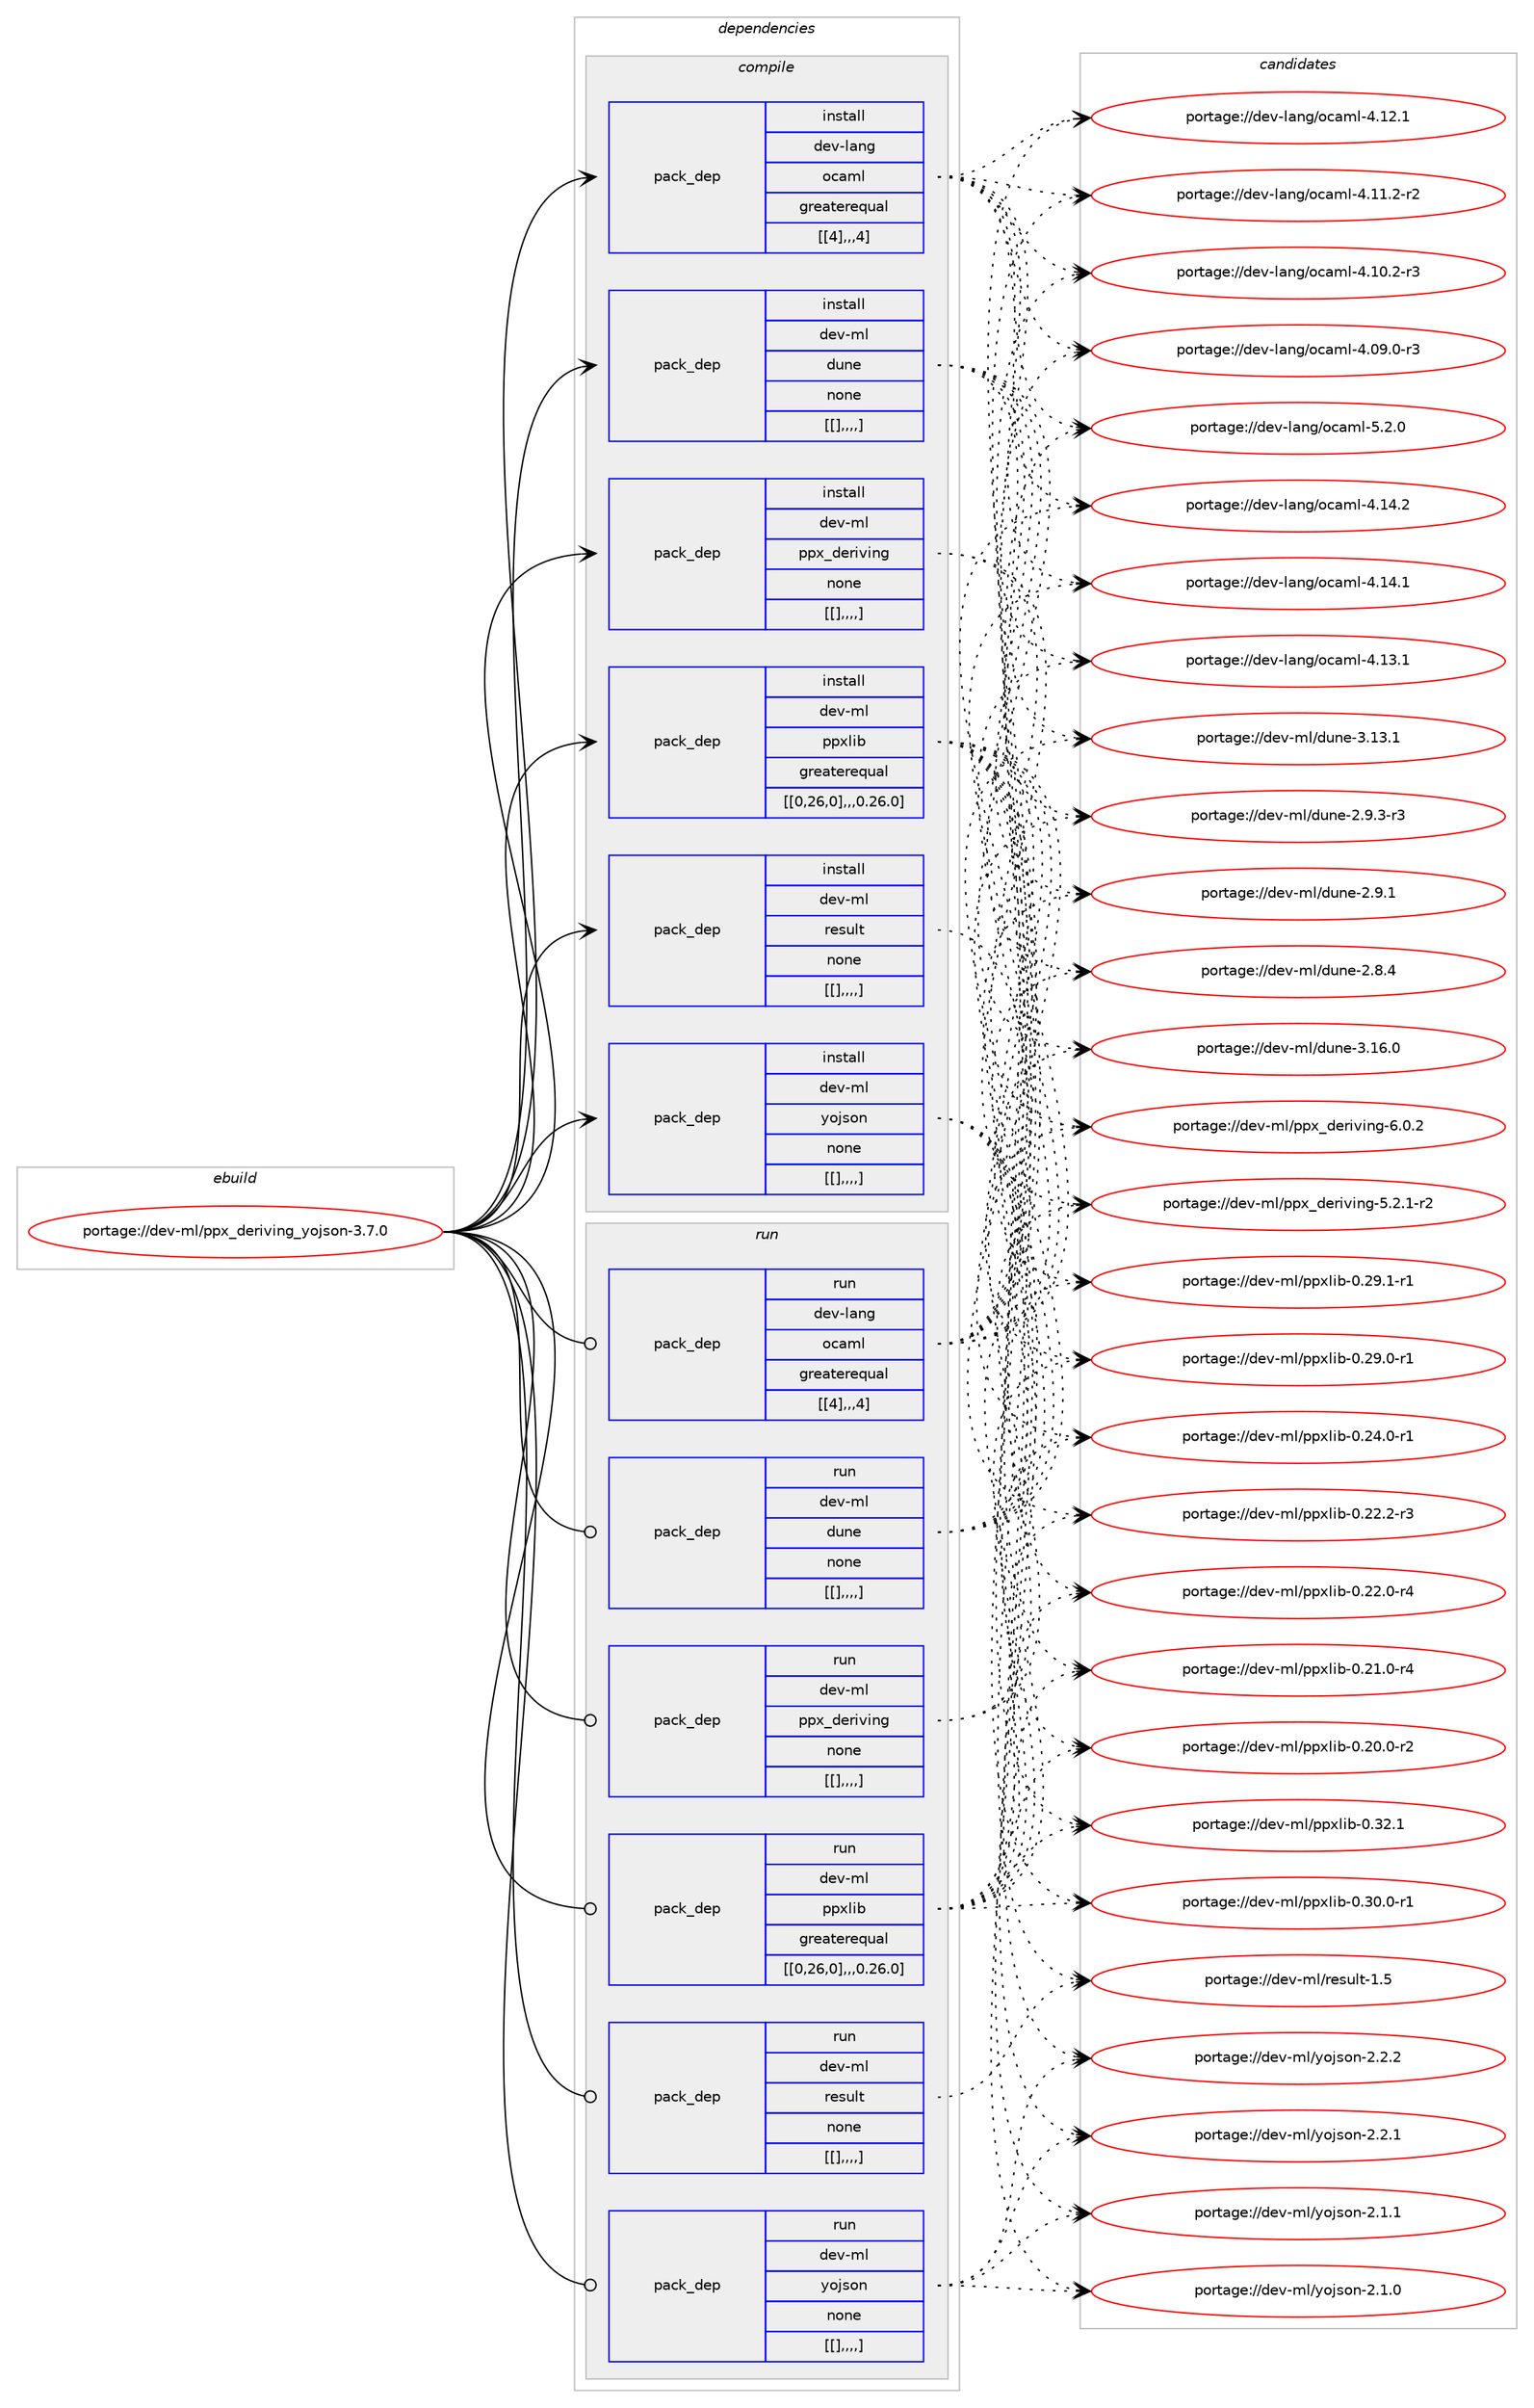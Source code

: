 digraph prolog {

# *************
# Graph options
# *************

newrank=true;
concentrate=true;
compound=true;
graph [rankdir=LR,fontname=Helvetica,fontsize=10,ranksep=1.5];#, ranksep=2.5, nodesep=0.2];
edge  [arrowhead=vee];
node  [fontname=Helvetica,fontsize=10];

# **********
# The ebuild
# **********

subgraph cluster_leftcol {
color=gray;
label=<<i>ebuild</i>>;
id [label="portage://dev-ml/ppx_deriving_yojson-3.7.0", color=red, width=4, href="../dev-ml/ppx_deriving_yojson-3.7.0.svg"];
}

# ****************
# The dependencies
# ****************

subgraph cluster_midcol {
color=gray;
label=<<i>dependencies</i>>;
subgraph cluster_compile {
fillcolor="#eeeeee";
style=filled;
label=<<i>compile</i>>;
subgraph pack92078 {
dependency124021 [label=<<TABLE BORDER="0" CELLBORDER="1" CELLSPACING="0" CELLPADDING="4" WIDTH="220"><TR><TD ROWSPAN="6" CELLPADDING="30">pack_dep</TD></TR><TR><TD WIDTH="110">install</TD></TR><TR><TD>dev-lang</TD></TR><TR><TD>ocaml</TD></TR><TR><TD>greaterequal</TD></TR><TR><TD>[[4],,,4]</TD></TR></TABLE>>, shape=none, color=blue];
}
id:e -> dependency124021:w [weight=20,style="solid",arrowhead="vee"];
subgraph pack92079 {
dependency124022 [label=<<TABLE BORDER="0" CELLBORDER="1" CELLSPACING="0" CELLPADDING="4" WIDTH="220"><TR><TD ROWSPAN="6" CELLPADDING="30">pack_dep</TD></TR><TR><TD WIDTH="110">install</TD></TR><TR><TD>dev-ml</TD></TR><TR><TD>dune</TD></TR><TR><TD>none</TD></TR><TR><TD>[[],,,,]</TD></TR></TABLE>>, shape=none, color=blue];
}
id:e -> dependency124022:w [weight=20,style="solid",arrowhead="vee"];
subgraph pack92080 {
dependency124023 [label=<<TABLE BORDER="0" CELLBORDER="1" CELLSPACING="0" CELLPADDING="4" WIDTH="220"><TR><TD ROWSPAN="6" CELLPADDING="30">pack_dep</TD></TR><TR><TD WIDTH="110">install</TD></TR><TR><TD>dev-ml</TD></TR><TR><TD>ppx_deriving</TD></TR><TR><TD>none</TD></TR><TR><TD>[[],,,,]</TD></TR></TABLE>>, shape=none, color=blue];
}
id:e -> dependency124023:w [weight=20,style="solid",arrowhead="vee"];
subgraph pack92081 {
dependency124024 [label=<<TABLE BORDER="0" CELLBORDER="1" CELLSPACING="0" CELLPADDING="4" WIDTH="220"><TR><TD ROWSPAN="6" CELLPADDING="30">pack_dep</TD></TR><TR><TD WIDTH="110">install</TD></TR><TR><TD>dev-ml</TD></TR><TR><TD>ppxlib</TD></TR><TR><TD>greaterequal</TD></TR><TR><TD>[[0,26,0],,,0.26.0]</TD></TR></TABLE>>, shape=none, color=blue];
}
id:e -> dependency124024:w [weight=20,style="solid",arrowhead="vee"];
subgraph pack92082 {
dependency124025 [label=<<TABLE BORDER="0" CELLBORDER="1" CELLSPACING="0" CELLPADDING="4" WIDTH="220"><TR><TD ROWSPAN="6" CELLPADDING="30">pack_dep</TD></TR><TR><TD WIDTH="110">install</TD></TR><TR><TD>dev-ml</TD></TR><TR><TD>result</TD></TR><TR><TD>none</TD></TR><TR><TD>[[],,,,]</TD></TR></TABLE>>, shape=none, color=blue];
}
id:e -> dependency124025:w [weight=20,style="solid",arrowhead="vee"];
subgraph pack92083 {
dependency124026 [label=<<TABLE BORDER="0" CELLBORDER="1" CELLSPACING="0" CELLPADDING="4" WIDTH="220"><TR><TD ROWSPAN="6" CELLPADDING="30">pack_dep</TD></TR><TR><TD WIDTH="110">install</TD></TR><TR><TD>dev-ml</TD></TR><TR><TD>yojson</TD></TR><TR><TD>none</TD></TR><TR><TD>[[],,,,]</TD></TR></TABLE>>, shape=none, color=blue];
}
id:e -> dependency124026:w [weight=20,style="solid",arrowhead="vee"];
}
subgraph cluster_compileandrun {
fillcolor="#eeeeee";
style=filled;
label=<<i>compile and run</i>>;
}
subgraph cluster_run {
fillcolor="#eeeeee";
style=filled;
label=<<i>run</i>>;
subgraph pack92084 {
dependency124027 [label=<<TABLE BORDER="0" CELLBORDER="1" CELLSPACING="0" CELLPADDING="4" WIDTH="220"><TR><TD ROWSPAN="6" CELLPADDING="30">pack_dep</TD></TR><TR><TD WIDTH="110">run</TD></TR><TR><TD>dev-lang</TD></TR><TR><TD>ocaml</TD></TR><TR><TD>greaterequal</TD></TR><TR><TD>[[4],,,4]</TD></TR></TABLE>>, shape=none, color=blue];
}
id:e -> dependency124027:w [weight=20,style="solid",arrowhead="odot"];
subgraph pack92085 {
dependency124028 [label=<<TABLE BORDER="0" CELLBORDER="1" CELLSPACING="0" CELLPADDING="4" WIDTH="220"><TR><TD ROWSPAN="6" CELLPADDING="30">pack_dep</TD></TR><TR><TD WIDTH="110">run</TD></TR><TR><TD>dev-ml</TD></TR><TR><TD>dune</TD></TR><TR><TD>none</TD></TR><TR><TD>[[],,,,]</TD></TR></TABLE>>, shape=none, color=blue];
}
id:e -> dependency124028:w [weight=20,style="solid",arrowhead="odot"];
subgraph pack92086 {
dependency124029 [label=<<TABLE BORDER="0" CELLBORDER="1" CELLSPACING="0" CELLPADDING="4" WIDTH="220"><TR><TD ROWSPAN="6" CELLPADDING="30">pack_dep</TD></TR><TR><TD WIDTH="110">run</TD></TR><TR><TD>dev-ml</TD></TR><TR><TD>ppx_deriving</TD></TR><TR><TD>none</TD></TR><TR><TD>[[],,,,]</TD></TR></TABLE>>, shape=none, color=blue];
}
id:e -> dependency124029:w [weight=20,style="solid",arrowhead="odot"];
subgraph pack92087 {
dependency124030 [label=<<TABLE BORDER="0" CELLBORDER="1" CELLSPACING="0" CELLPADDING="4" WIDTH="220"><TR><TD ROWSPAN="6" CELLPADDING="30">pack_dep</TD></TR><TR><TD WIDTH="110">run</TD></TR><TR><TD>dev-ml</TD></TR><TR><TD>ppxlib</TD></TR><TR><TD>greaterequal</TD></TR><TR><TD>[[0,26,0],,,0.26.0]</TD></TR></TABLE>>, shape=none, color=blue];
}
id:e -> dependency124030:w [weight=20,style="solid",arrowhead="odot"];
subgraph pack92088 {
dependency124031 [label=<<TABLE BORDER="0" CELLBORDER="1" CELLSPACING="0" CELLPADDING="4" WIDTH="220"><TR><TD ROWSPAN="6" CELLPADDING="30">pack_dep</TD></TR><TR><TD WIDTH="110">run</TD></TR><TR><TD>dev-ml</TD></TR><TR><TD>result</TD></TR><TR><TD>none</TD></TR><TR><TD>[[],,,,]</TD></TR></TABLE>>, shape=none, color=blue];
}
id:e -> dependency124031:w [weight=20,style="solid",arrowhead="odot"];
subgraph pack92089 {
dependency124032 [label=<<TABLE BORDER="0" CELLBORDER="1" CELLSPACING="0" CELLPADDING="4" WIDTH="220"><TR><TD ROWSPAN="6" CELLPADDING="30">pack_dep</TD></TR><TR><TD WIDTH="110">run</TD></TR><TR><TD>dev-ml</TD></TR><TR><TD>yojson</TD></TR><TR><TD>none</TD></TR><TR><TD>[[],,,,]</TD></TR></TABLE>>, shape=none, color=blue];
}
id:e -> dependency124032:w [weight=20,style="solid",arrowhead="odot"];
}
}

# **************
# The candidates
# **************

subgraph cluster_choices {
rank=same;
color=gray;
label=<<i>candidates</i>>;

subgraph choice92078 {
color=black;
nodesep=1;
choice1001011184510897110103471119997109108455346504648 [label="portage://dev-lang/ocaml-5.2.0", color=red, width=4,href="../dev-lang/ocaml-5.2.0.svg"];
choice100101118451089711010347111999710910845524649524650 [label="portage://dev-lang/ocaml-4.14.2", color=red, width=4,href="../dev-lang/ocaml-4.14.2.svg"];
choice100101118451089711010347111999710910845524649524649 [label="portage://dev-lang/ocaml-4.14.1", color=red, width=4,href="../dev-lang/ocaml-4.14.1.svg"];
choice100101118451089711010347111999710910845524649514649 [label="portage://dev-lang/ocaml-4.13.1", color=red, width=4,href="../dev-lang/ocaml-4.13.1.svg"];
choice100101118451089711010347111999710910845524649504649 [label="portage://dev-lang/ocaml-4.12.1", color=red, width=4,href="../dev-lang/ocaml-4.12.1.svg"];
choice1001011184510897110103471119997109108455246494946504511450 [label="portage://dev-lang/ocaml-4.11.2-r2", color=red, width=4,href="../dev-lang/ocaml-4.11.2-r2.svg"];
choice1001011184510897110103471119997109108455246494846504511451 [label="portage://dev-lang/ocaml-4.10.2-r3", color=red, width=4,href="../dev-lang/ocaml-4.10.2-r3.svg"];
choice1001011184510897110103471119997109108455246485746484511451 [label="portage://dev-lang/ocaml-4.09.0-r3", color=red, width=4,href="../dev-lang/ocaml-4.09.0-r3.svg"];
dependency124021:e -> choice1001011184510897110103471119997109108455346504648:w [style=dotted,weight="100"];
dependency124021:e -> choice100101118451089711010347111999710910845524649524650:w [style=dotted,weight="100"];
dependency124021:e -> choice100101118451089711010347111999710910845524649524649:w [style=dotted,weight="100"];
dependency124021:e -> choice100101118451089711010347111999710910845524649514649:w [style=dotted,weight="100"];
dependency124021:e -> choice100101118451089711010347111999710910845524649504649:w [style=dotted,weight="100"];
dependency124021:e -> choice1001011184510897110103471119997109108455246494946504511450:w [style=dotted,weight="100"];
dependency124021:e -> choice1001011184510897110103471119997109108455246494846504511451:w [style=dotted,weight="100"];
dependency124021:e -> choice1001011184510897110103471119997109108455246485746484511451:w [style=dotted,weight="100"];
}
subgraph choice92079 {
color=black;
nodesep=1;
choice100101118451091084710011711010145514649544648 [label="portage://dev-ml/dune-3.16.0", color=red, width=4,href="../dev-ml/dune-3.16.0.svg"];
choice100101118451091084710011711010145514649514649 [label="portage://dev-ml/dune-3.13.1", color=red, width=4,href="../dev-ml/dune-3.13.1.svg"];
choice10010111845109108471001171101014550465746514511451 [label="portage://dev-ml/dune-2.9.3-r3", color=red, width=4,href="../dev-ml/dune-2.9.3-r3.svg"];
choice1001011184510910847100117110101455046574649 [label="portage://dev-ml/dune-2.9.1", color=red, width=4,href="../dev-ml/dune-2.9.1.svg"];
choice1001011184510910847100117110101455046564652 [label="portage://dev-ml/dune-2.8.4", color=red, width=4,href="../dev-ml/dune-2.8.4.svg"];
dependency124022:e -> choice100101118451091084710011711010145514649544648:w [style=dotted,weight="100"];
dependency124022:e -> choice100101118451091084710011711010145514649514649:w [style=dotted,weight="100"];
dependency124022:e -> choice10010111845109108471001171101014550465746514511451:w [style=dotted,weight="100"];
dependency124022:e -> choice1001011184510910847100117110101455046574649:w [style=dotted,weight="100"];
dependency124022:e -> choice1001011184510910847100117110101455046564652:w [style=dotted,weight="100"];
}
subgraph choice92080 {
color=black;
nodesep=1;
choice100101118451091084711211212095100101114105118105110103455446484650 [label="portage://dev-ml/ppx_deriving-6.0.2", color=red, width=4,href="../dev-ml/ppx_deriving-6.0.2.svg"];
choice1001011184510910847112112120951001011141051181051101034553465046494511450 [label="portage://dev-ml/ppx_deriving-5.2.1-r2", color=red, width=4,href="../dev-ml/ppx_deriving-5.2.1-r2.svg"];
dependency124023:e -> choice100101118451091084711211212095100101114105118105110103455446484650:w [style=dotted,weight="100"];
dependency124023:e -> choice1001011184510910847112112120951001011141051181051101034553465046494511450:w [style=dotted,weight="100"];
}
subgraph choice92081 {
color=black;
nodesep=1;
choice10010111845109108471121121201081059845484651504649 [label="portage://dev-ml/ppxlib-0.32.1", color=red, width=4,href="../dev-ml/ppxlib-0.32.1.svg"];
choice100101118451091084711211212010810598454846514846484511449 [label="portage://dev-ml/ppxlib-0.30.0-r1", color=red, width=4,href="../dev-ml/ppxlib-0.30.0-r1.svg"];
choice100101118451091084711211212010810598454846505746494511449 [label="portage://dev-ml/ppxlib-0.29.1-r1", color=red, width=4,href="../dev-ml/ppxlib-0.29.1-r1.svg"];
choice100101118451091084711211212010810598454846505746484511449 [label="portage://dev-ml/ppxlib-0.29.0-r1", color=red, width=4,href="../dev-ml/ppxlib-0.29.0-r1.svg"];
choice100101118451091084711211212010810598454846505246484511449 [label="portage://dev-ml/ppxlib-0.24.0-r1", color=red, width=4,href="../dev-ml/ppxlib-0.24.0-r1.svg"];
choice100101118451091084711211212010810598454846505046504511451 [label="portage://dev-ml/ppxlib-0.22.2-r3", color=red, width=4,href="../dev-ml/ppxlib-0.22.2-r3.svg"];
choice100101118451091084711211212010810598454846505046484511452 [label="portage://dev-ml/ppxlib-0.22.0-r4", color=red, width=4,href="../dev-ml/ppxlib-0.22.0-r4.svg"];
choice100101118451091084711211212010810598454846504946484511452 [label="portage://dev-ml/ppxlib-0.21.0-r4", color=red, width=4,href="../dev-ml/ppxlib-0.21.0-r4.svg"];
choice100101118451091084711211212010810598454846504846484511450 [label="portage://dev-ml/ppxlib-0.20.0-r2", color=red, width=4,href="../dev-ml/ppxlib-0.20.0-r2.svg"];
dependency124024:e -> choice10010111845109108471121121201081059845484651504649:w [style=dotted,weight="100"];
dependency124024:e -> choice100101118451091084711211212010810598454846514846484511449:w [style=dotted,weight="100"];
dependency124024:e -> choice100101118451091084711211212010810598454846505746494511449:w [style=dotted,weight="100"];
dependency124024:e -> choice100101118451091084711211212010810598454846505746484511449:w [style=dotted,weight="100"];
dependency124024:e -> choice100101118451091084711211212010810598454846505246484511449:w [style=dotted,weight="100"];
dependency124024:e -> choice100101118451091084711211212010810598454846505046504511451:w [style=dotted,weight="100"];
dependency124024:e -> choice100101118451091084711211212010810598454846505046484511452:w [style=dotted,weight="100"];
dependency124024:e -> choice100101118451091084711211212010810598454846504946484511452:w [style=dotted,weight="100"];
dependency124024:e -> choice100101118451091084711211212010810598454846504846484511450:w [style=dotted,weight="100"];
}
subgraph choice92082 {
color=black;
nodesep=1;
choice100101118451091084711410111511710811645494653 [label="portage://dev-ml/result-1.5", color=red, width=4,href="../dev-ml/result-1.5.svg"];
dependency124025:e -> choice100101118451091084711410111511710811645494653:w [style=dotted,weight="100"];
}
subgraph choice92083 {
color=black;
nodesep=1;
choice1001011184510910847121111106115111110455046504650 [label="portage://dev-ml/yojson-2.2.2", color=red, width=4,href="../dev-ml/yojson-2.2.2.svg"];
choice1001011184510910847121111106115111110455046504649 [label="portage://dev-ml/yojson-2.2.1", color=red, width=4,href="../dev-ml/yojson-2.2.1.svg"];
choice1001011184510910847121111106115111110455046494649 [label="portage://dev-ml/yojson-2.1.1", color=red, width=4,href="../dev-ml/yojson-2.1.1.svg"];
choice1001011184510910847121111106115111110455046494648 [label="portage://dev-ml/yojson-2.1.0", color=red, width=4,href="../dev-ml/yojson-2.1.0.svg"];
dependency124026:e -> choice1001011184510910847121111106115111110455046504650:w [style=dotted,weight="100"];
dependency124026:e -> choice1001011184510910847121111106115111110455046504649:w [style=dotted,weight="100"];
dependency124026:e -> choice1001011184510910847121111106115111110455046494649:w [style=dotted,weight="100"];
dependency124026:e -> choice1001011184510910847121111106115111110455046494648:w [style=dotted,weight="100"];
}
subgraph choice92084 {
color=black;
nodesep=1;
choice1001011184510897110103471119997109108455346504648 [label="portage://dev-lang/ocaml-5.2.0", color=red, width=4,href="../dev-lang/ocaml-5.2.0.svg"];
choice100101118451089711010347111999710910845524649524650 [label="portage://dev-lang/ocaml-4.14.2", color=red, width=4,href="../dev-lang/ocaml-4.14.2.svg"];
choice100101118451089711010347111999710910845524649524649 [label="portage://dev-lang/ocaml-4.14.1", color=red, width=4,href="../dev-lang/ocaml-4.14.1.svg"];
choice100101118451089711010347111999710910845524649514649 [label="portage://dev-lang/ocaml-4.13.1", color=red, width=4,href="../dev-lang/ocaml-4.13.1.svg"];
choice100101118451089711010347111999710910845524649504649 [label="portage://dev-lang/ocaml-4.12.1", color=red, width=4,href="../dev-lang/ocaml-4.12.1.svg"];
choice1001011184510897110103471119997109108455246494946504511450 [label="portage://dev-lang/ocaml-4.11.2-r2", color=red, width=4,href="../dev-lang/ocaml-4.11.2-r2.svg"];
choice1001011184510897110103471119997109108455246494846504511451 [label="portage://dev-lang/ocaml-4.10.2-r3", color=red, width=4,href="../dev-lang/ocaml-4.10.2-r3.svg"];
choice1001011184510897110103471119997109108455246485746484511451 [label="portage://dev-lang/ocaml-4.09.0-r3", color=red, width=4,href="../dev-lang/ocaml-4.09.0-r3.svg"];
dependency124027:e -> choice1001011184510897110103471119997109108455346504648:w [style=dotted,weight="100"];
dependency124027:e -> choice100101118451089711010347111999710910845524649524650:w [style=dotted,weight="100"];
dependency124027:e -> choice100101118451089711010347111999710910845524649524649:w [style=dotted,weight="100"];
dependency124027:e -> choice100101118451089711010347111999710910845524649514649:w [style=dotted,weight="100"];
dependency124027:e -> choice100101118451089711010347111999710910845524649504649:w [style=dotted,weight="100"];
dependency124027:e -> choice1001011184510897110103471119997109108455246494946504511450:w [style=dotted,weight="100"];
dependency124027:e -> choice1001011184510897110103471119997109108455246494846504511451:w [style=dotted,weight="100"];
dependency124027:e -> choice1001011184510897110103471119997109108455246485746484511451:w [style=dotted,weight="100"];
}
subgraph choice92085 {
color=black;
nodesep=1;
choice100101118451091084710011711010145514649544648 [label="portage://dev-ml/dune-3.16.0", color=red, width=4,href="../dev-ml/dune-3.16.0.svg"];
choice100101118451091084710011711010145514649514649 [label="portage://dev-ml/dune-3.13.1", color=red, width=4,href="../dev-ml/dune-3.13.1.svg"];
choice10010111845109108471001171101014550465746514511451 [label="portage://dev-ml/dune-2.9.3-r3", color=red, width=4,href="../dev-ml/dune-2.9.3-r3.svg"];
choice1001011184510910847100117110101455046574649 [label="portage://dev-ml/dune-2.9.1", color=red, width=4,href="../dev-ml/dune-2.9.1.svg"];
choice1001011184510910847100117110101455046564652 [label="portage://dev-ml/dune-2.8.4", color=red, width=4,href="../dev-ml/dune-2.8.4.svg"];
dependency124028:e -> choice100101118451091084710011711010145514649544648:w [style=dotted,weight="100"];
dependency124028:e -> choice100101118451091084710011711010145514649514649:w [style=dotted,weight="100"];
dependency124028:e -> choice10010111845109108471001171101014550465746514511451:w [style=dotted,weight="100"];
dependency124028:e -> choice1001011184510910847100117110101455046574649:w [style=dotted,weight="100"];
dependency124028:e -> choice1001011184510910847100117110101455046564652:w [style=dotted,weight="100"];
}
subgraph choice92086 {
color=black;
nodesep=1;
choice100101118451091084711211212095100101114105118105110103455446484650 [label="portage://dev-ml/ppx_deriving-6.0.2", color=red, width=4,href="../dev-ml/ppx_deriving-6.0.2.svg"];
choice1001011184510910847112112120951001011141051181051101034553465046494511450 [label="portage://dev-ml/ppx_deriving-5.2.1-r2", color=red, width=4,href="../dev-ml/ppx_deriving-5.2.1-r2.svg"];
dependency124029:e -> choice100101118451091084711211212095100101114105118105110103455446484650:w [style=dotted,weight="100"];
dependency124029:e -> choice1001011184510910847112112120951001011141051181051101034553465046494511450:w [style=dotted,weight="100"];
}
subgraph choice92087 {
color=black;
nodesep=1;
choice10010111845109108471121121201081059845484651504649 [label="portage://dev-ml/ppxlib-0.32.1", color=red, width=4,href="../dev-ml/ppxlib-0.32.1.svg"];
choice100101118451091084711211212010810598454846514846484511449 [label="portage://dev-ml/ppxlib-0.30.0-r1", color=red, width=4,href="../dev-ml/ppxlib-0.30.0-r1.svg"];
choice100101118451091084711211212010810598454846505746494511449 [label="portage://dev-ml/ppxlib-0.29.1-r1", color=red, width=4,href="../dev-ml/ppxlib-0.29.1-r1.svg"];
choice100101118451091084711211212010810598454846505746484511449 [label="portage://dev-ml/ppxlib-0.29.0-r1", color=red, width=4,href="../dev-ml/ppxlib-0.29.0-r1.svg"];
choice100101118451091084711211212010810598454846505246484511449 [label="portage://dev-ml/ppxlib-0.24.0-r1", color=red, width=4,href="../dev-ml/ppxlib-0.24.0-r1.svg"];
choice100101118451091084711211212010810598454846505046504511451 [label="portage://dev-ml/ppxlib-0.22.2-r3", color=red, width=4,href="../dev-ml/ppxlib-0.22.2-r3.svg"];
choice100101118451091084711211212010810598454846505046484511452 [label="portage://dev-ml/ppxlib-0.22.0-r4", color=red, width=4,href="../dev-ml/ppxlib-0.22.0-r4.svg"];
choice100101118451091084711211212010810598454846504946484511452 [label="portage://dev-ml/ppxlib-0.21.0-r4", color=red, width=4,href="../dev-ml/ppxlib-0.21.0-r4.svg"];
choice100101118451091084711211212010810598454846504846484511450 [label="portage://dev-ml/ppxlib-0.20.0-r2", color=red, width=4,href="../dev-ml/ppxlib-0.20.0-r2.svg"];
dependency124030:e -> choice10010111845109108471121121201081059845484651504649:w [style=dotted,weight="100"];
dependency124030:e -> choice100101118451091084711211212010810598454846514846484511449:w [style=dotted,weight="100"];
dependency124030:e -> choice100101118451091084711211212010810598454846505746494511449:w [style=dotted,weight="100"];
dependency124030:e -> choice100101118451091084711211212010810598454846505746484511449:w [style=dotted,weight="100"];
dependency124030:e -> choice100101118451091084711211212010810598454846505246484511449:w [style=dotted,weight="100"];
dependency124030:e -> choice100101118451091084711211212010810598454846505046504511451:w [style=dotted,weight="100"];
dependency124030:e -> choice100101118451091084711211212010810598454846505046484511452:w [style=dotted,weight="100"];
dependency124030:e -> choice100101118451091084711211212010810598454846504946484511452:w [style=dotted,weight="100"];
dependency124030:e -> choice100101118451091084711211212010810598454846504846484511450:w [style=dotted,weight="100"];
}
subgraph choice92088 {
color=black;
nodesep=1;
choice100101118451091084711410111511710811645494653 [label="portage://dev-ml/result-1.5", color=red, width=4,href="../dev-ml/result-1.5.svg"];
dependency124031:e -> choice100101118451091084711410111511710811645494653:w [style=dotted,weight="100"];
}
subgraph choice92089 {
color=black;
nodesep=1;
choice1001011184510910847121111106115111110455046504650 [label="portage://dev-ml/yojson-2.2.2", color=red, width=4,href="../dev-ml/yojson-2.2.2.svg"];
choice1001011184510910847121111106115111110455046504649 [label="portage://dev-ml/yojson-2.2.1", color=red, width=4,href="../dev-ml/yojson-2.2.1.svg"];
choice1001011184510910847121111106115111110455046494649 [label="portage://dev-ml/yojson-2.1.1", color=red, width=4,href="../dev-ml/yojson-2.1.1.svg"];
choice1001011184510910847121111106115111110455046494648 [label="portage://dev-ml/yojson-2.1.0", color=red, width=4,href="../dev-ml/yojson-2.1.0.svg"];
dependency124032:e -> choice1001011184510910847121111106115111110455046504650:w [style=dotted,weight="100"];
dependency124032:e -> choice1001011184510910847121111106115111110455046504649:w [style=dotted,weight="100"];
dependency124032:e -> choice1001011184510910847121111106115111110455046494649:w [style=dotted,weight="100"];
dependency124032:e -> choice1001011184510910847121111106115111110455046494648:w [style=dotted,weight="100"];
}
}

}
